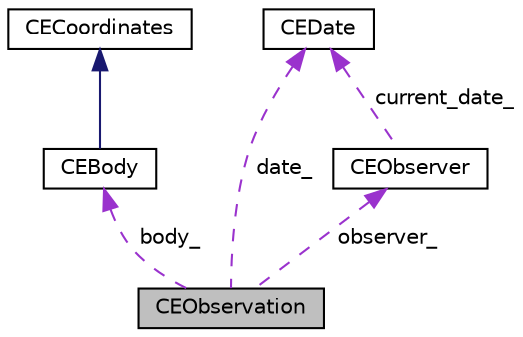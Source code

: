 digraph "CEObservation"
{
  edge [fontname="Helvetica",fontsize="10",labelfontname="Helvetica",labelfontsize="10"];
  node [fontname="Helvetica",fontsize="10",shape=record];
  Node1 [label="CEObservation",height=0.2,width=0.4,color="black", fillcolor="grey75", style="filled", fontcolor="black"];
  Node2 -> Node1 [dir="back",color="darkorchid3",fontsize="10",style="dashed",label=" body_" ,fontname="Helvetica"];
  Node2 [label="CEBody",height=0.2,width=0.4,color="black", fillcolor="white", style="filled",URL="$classCEBody.html",tooltip="The CEBody class defines a celestial object. "];
  Node3 -> Node2 [dir="back",color="midnightblue",fontsize="10",style="solid",fontname="Helvetica"];
  Node3 [label="CECoordinates",height=0.2,width=0.4,color="black", fillcolor="white", style="filled",URL="$classCECoordinates.html",tooltip="CECoordinates class is responsible for doing all of the celestial coordinate conversions. "];
  Node4 -> Node1 [dir="back",color="darkorchid3",fontsize="10",style="dashed",label=" observer_" ,fontname="Helvetica"];
  Node4 [label="CEObserver",height=0.2,width=0.4,color="black", fillcolor="white", style="filled",URL="$classCEObserver.html",tooltip="CEObserver class is a self contained object for describing an observer. "];
  Node5 -> Node4 [dir="back",color="darkorchid3",fontsize="10",style="dashed",label=" current_date_" ,fontname="Helvetica"];
  Node5 [label="CEDate",height=0.2,width=0.4,color="black", fillcolor="white", style="filled",URL="$classCEDate.html",tooltip="CEDate class handles conversion between different date formats. "];
  Node5 -> Node1 [dir="back",color="darkorchid3",fontsize="10",style="dashed",label=" date_" ,fontname="Helvetica"];
}
